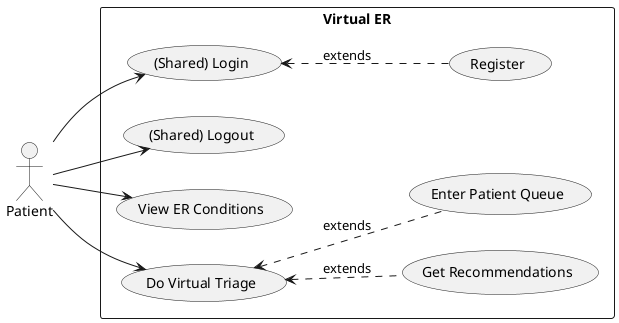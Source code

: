 @startuml plantuml
left to right direction
:Patient: as p
rectangle "Virtual ER" {
  usecase "(Shared) Login" as login
  (Register) as reg
  usecase "(Shared) Logout" as logout
  (View ER Conditions) as view_er
  (Do Virtual Triage) as triage
  (Get Recommendations) as get_rec
  (Enter Patient Queue) as queue
}
p --> login
p --> logout
p --> view_er
p --> triage
login <.. reg : extends
triage <.. get_rec: extends
triage <.. queue : extends
@enduml
